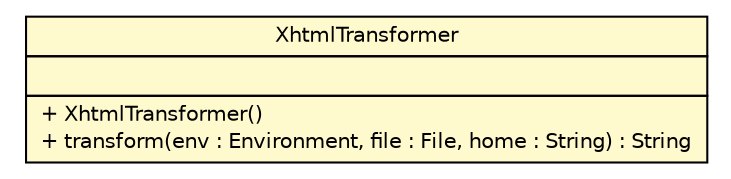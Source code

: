 #!/usr/local/bin/dot
#
# Class diagram 
# Generated by UMLGraph version 5.1 (http://www.umlgraph.org/)
#

digraph G {
	edge [fontname="Helvetica",fontsize=10,labelfontname="Helvetica",labelfontsize=10];
	node [fontname="Helvetica",fontsize=10,shape=plaintext];
	nodesep=0.25;
	ranksep=0.5;
	// com.rexsl.maven.checks.XhtmlTransformer
	c767 [label=<<table title="com.rexsl.maven.checks.XhtmlTransformer" border="0" cellborder="1" cellspacing="0" cellpadding="2" port="p" bgcolor="lemonChiffon" href="./XhtmlTransformer.html">
		<tr><td><table border="0" cellspacing="0" cellpadding="1">
<tr><td align="center" balign="center"> XhtmlTransformer </td></tr>
		</table></td></tr>
		<tr><td><table border="0" cellspacing="0" cellpadding="1">
<tr><td align="left" balign="left">  </td></tr>
		</table></td></tr>
		<tr><td><table border="0" cellspacing="0" cellpadding="1">
<tr><td align="left" balign="left"> + XhtmlTransformer() </td></tr>
<tr><td align="left" balign="left"> + transform(env : Environment, file : File, home : String) : String </td></tr>
		</table></td></tr>
		</table>>, fontname="Helvetica", fontcolor="black", fontsize=10.0];
}

